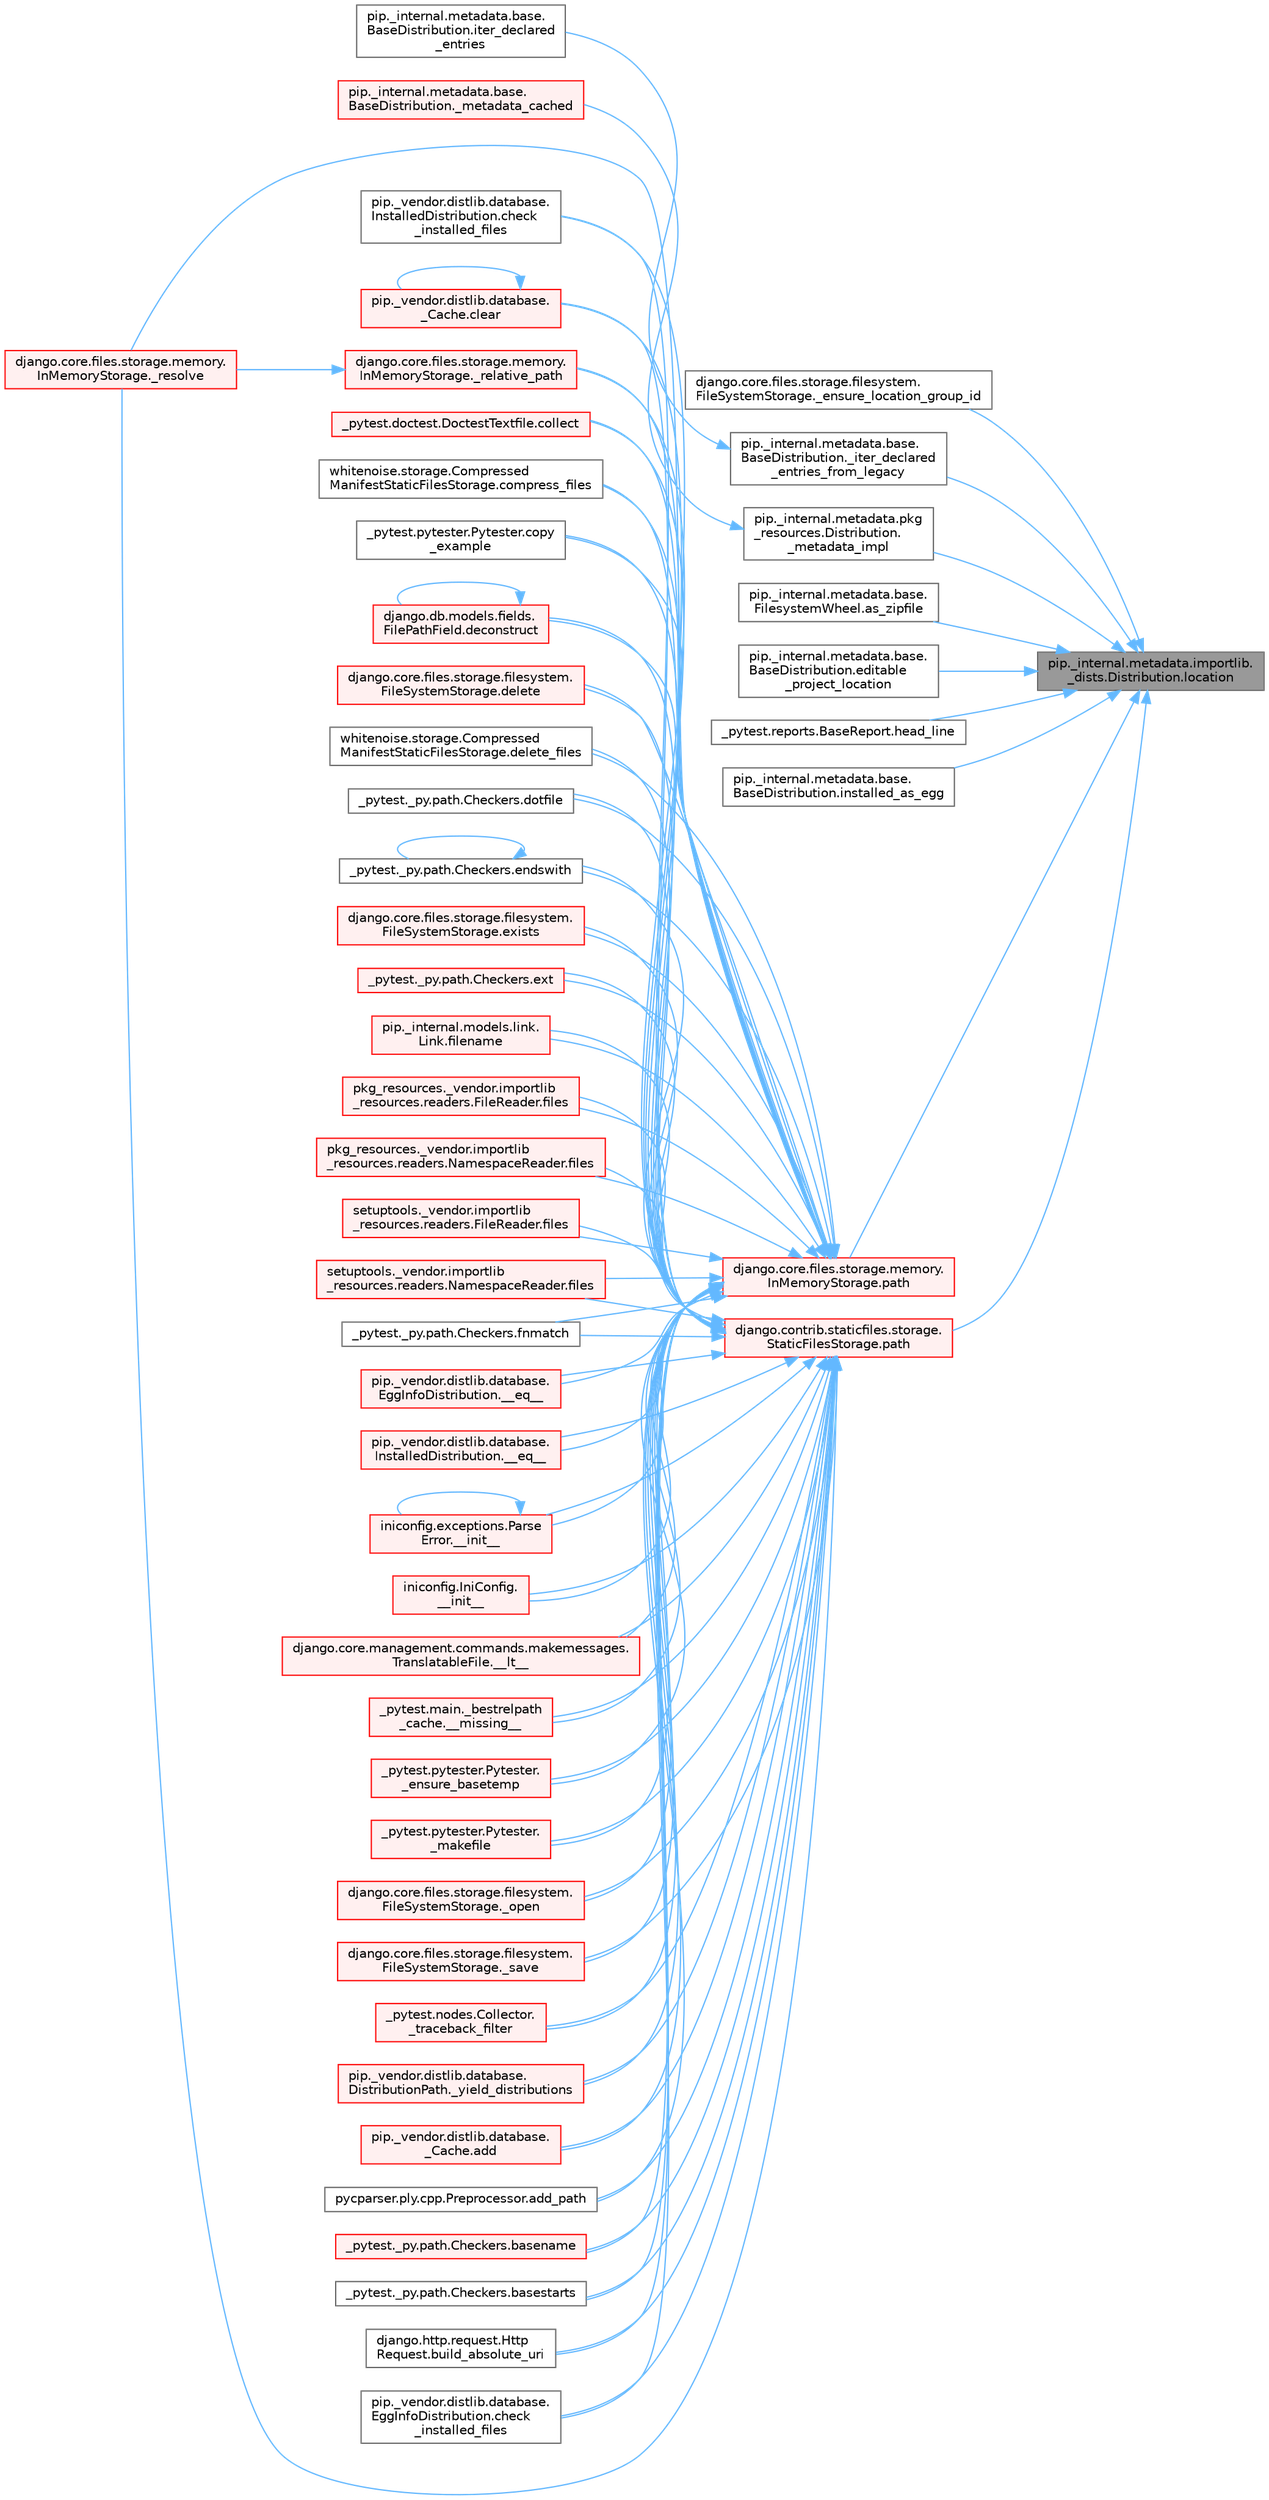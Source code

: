 digraph "pip._internal.metadata.importlib._dists.Distribution.location"
{
 // LATEX_PDF_SIZE
  bgcolor="transparent";
  edge [fontname=Helvetica,fontsize=10,labelfontname=Helvetica,labelfontsize=10];
  node [fontname=Helvetica,fontsize=10,shape=box,height=0.2,width=0.4];
  rankdir="RL";
  Node1 [id="Node000001",label="pip._internal.metadata.importlib.\l_dists.Distribution.location",height=0.2,width=0.4,color="gray40", fillcolor="grey60", style="filled", fontcolor="black",tooltip=" "];
  Node1 -> Node2 [id="edge1_Node000001_Node000002",dir="back",color="steelblue1",style="solid",tooltip=" "];
  Node2 [id="Node000002",label="django.core.files.storage.filesystem.\lFileSystemStorage._ensure_location_group_id",height=0.2,width=0.4,color="grey40", fillcolor="white", style="filled",URL="$classdjango_1_1core_1_1files_1_1storage_1_1filesystem_1_1_file_system_storage.html#ada5408450b8d45745c1b0e5f4525c6f4",tooltip=" "];
  Node1 -> Node3 [id="edge2_Node000001_Node000003",dir="back",color="steelblue1",style="solid",tooltip=" "];
  Node3 [id="Node000003",label="pip._internal.metadata.base.\lBaseDistribution._iter_declared\l_entries_from_legacy",height=0.2,width=0.4,color="grey40", fillcolor="white", style="filled",URL="$classpip_1_1__internal_1_1metadata_1_1base_1_1_base_distribution.html#afe1092a9a3492091a1532c8907ccd9e8",tooltip=" "];
  Node3 -> Node4 [id="edge3_Node000003_Node000004",dir="back",color="steelblue1",style="solid",tooltip=" "];
  Node4 [id="Node000004",label="pip._internal.metadata.base.\lBaseDistribution.iter_declared\l_entries",height=0.2,width=0.4,color="grey40", fillcolor="white", style="filled",URL="$classpip_1_1__internal_1_1metadata_1_1base_1_1_base_distribution.html#ad33966e99962529d5c28c9f24c0a4fbd",tooltip=" "];
  Node1 -> Node5 [id="edge4_Node000001_Node000005",dir="back",color="steelblue1",style="solid",tooltip=" "];
  Node5 [id="Node000005",label="pip._internal.metadata.pkg\l_resources.Distribution.\l_metadata_impl",height=0.2,width=0.4,color="grey40", fillcolor="white", style="filled",URL="$classpip_1_1__internal_1_1metadata_1_1pkg__resources_1_1_distribution.html#a7d4ae76260de7d1936446c407277ad5b",tooltip=" "];
  Node5 -> Node6 [id="edge5_Node000005_Node000006",dir="back",color="steelblue1",style="solid",tooltip=" "];
  Node6 [id="Node000006",label="pip._internal.metadata.base.\lBaseDistribution._metadata_cached",height=0.2,width=0.4,color="red", fillcolor="#FFF0F0", style="filled",URL="$classpip_1_1__internal_1_1metadata_1_1base_1_1_base_distribution.html#a12683b16870a097bbe854e4ee3364f7f",tooltip=" "];
  Node1 -> Node3097 [id="edge6_Node000001_Node003097",dir="back",color="steelblue1",style="solid",tooltip=" "];
  Node3097 [id="Node003097",label="pip._internal.metadata.base.\lFilesystemWheel.as_zipfile",height=0.2,width=0.4,color="grey40", fillcolor="white", style="filled",URL="$classpip_1_1__internal_1_1metadata_1_1base_1_1_filesystem_wheel.html#a2edf7e9c5613ec85a815971d9f55ac82",tooltip=" "];
  Node1 -> Node963 [id="edge7_Node000001_Node000963",dir="back",color="steelblue1",style="solid",tooltip=" "];
  Node963 [id="Node000963",label="pip._internal.metadata.base.\lBaseDistribution.editable\l_project_location",height=0.2,width=0.4,color="grey40", fillcolor="white", style="filled",URL="$classpip_1_1__internal_1_1metadata_1_1base_1_1_base_distribution.html#a59297eb536a210ff36a71d4dda673749",tooltip=" "];
  Node1 -> Node3098 [id="edge8_Node000001_Node003098",dir="back",color="steelblue1",style="solid",tooltip=" "];
  Node3098 [id="Node003098",label="_pytest.reports.BaseReport.head_line",height=0.2,width=0.4,color="grey40", fillcolor="white", style="filled",URL="$class__pytest_1_1reports_1_1_base_report.html#ab38fe6637e88a52912eecf01ee5df8c3",tooltip=" "];
  Node1 -> Node3099 [id="edge9_Node000001_Node003099",dir="back",color="steelblue1",style="solid",tooltip=" "];
  Node3099 [id="Node003099",label="pip._internal.metadata.base.\lBaseDistribution.installed_as_egg",height=0.2,width=0.4,color="grey40", fillcolor="white", style="filled",URL="$classpip_1_1__internal_1_1metadata_1_1base_1_1_base_distribution.html#ae45c6ee79afca720f5d75db9bd5ec658",tooltip=" "];
  Node1 -> Node3100 [id="edge10_Node000001_Node003100",dir="back",color="steelblue1",style="solid",tooltip=" "];
  Node3100 [id="Node003100",label="django.contrib.staticfiles.storage.\lStaticFilesStorage.path",height=0.2,width=0.4,color="red", fillcolor="#FFF0F0", style="filled",URL="$classdjango_1_1contrib_1_1staticfiles_1_1storage_1_1_static_files_storage.html#a4e96cc92fbde7423d1b74f3a50fc0bf6",tooltip=" "];
  Node3100 -> Node932 [id="edge11_Node003100_Node000932",dir="back",color="steelblue1",style="solid",tooltip=" "];
  Node932 [id="Node000932",label="pip._vendor.distlib.database.\lEggInfoDistribution.__eq__",height=0.2,width=0.4,color="red", fillcolor="#FFF0F0", style="filled",URL="$classpip_1_1__vendor_1_1distlib_1_1database_1_1_egg_info_distribution.html#ab083ac09aa8cf26eb5305f1359efe85b",tooltip=" "];
  Node3100 -> Node933 [id="edge12_Node003100_Node000933",dir="back",color="steelblue1",style="solid",tooltip=" "];
  Node933 [id="Node000933",label="pip._vendor.distlib.database.\lInstalledDistribution.__eq__",height=0.2,width=0.4,color="red", fillcolor="#FFF0F0", style="filled",URL="$classpip_1_1__vendor_1_1distlib_1_1database_1_1_installed_distribution.html#a391e6744a97d9fcc66ca038eb012c71d",tooltip=" "];
  Node3100 -> Node934 [id="edge13_Node003100_Node000934",dir="back",color="steelblue1",style="solid",tooltip=" "];
  Node934 [id="Node000934",label="iniconfig.exceptions.Parse\lError.__init__",height=0.2,width=0.4,color="red", fillcolor="#FFF0F0", style="filled",URL="$classiniconfig_1_1exceptions_1_1_parse_error.html#a2e7c0f14bebe4a18a5e76a6f2804874f",tooltip=" "];
  Node934 -> Node934 [id="edge14_Node000934_Node000934",dir="back",color="steelblue1",style="solid",tooltip=" "];
  Node3100 -> Node935 [id="edge15_Node003100_Node000935",dir="back",color="steelblue1",style="solid",tooltip=" "];
  Node935 [id="Node000935",label="iniconfig.IniConfig.\l__init__",height=0.2,width=0.4,color="red", fillcolor="#FFF0F0", style="filled",URL="$classiniconfig_1_1_ini_config.html#acedfdc6806378289ae0ba417db5d88a2",tooltip=" "];
  Node3100 -> Node936 [id="edge16_Node003100_Node000936",dir="back",color="steelblue1",style="solid",tooltip=" "];
  Node936 [id="Node000936",label="django.core.management.commands.makemessages.\lTranslatableFile.__lt__",height=0.2,width=0.4,color="red", fillcolor="#FFF0F0", style="filled",URL="$classdjango_1_1core_1_1management_1_1commands_1_1makemessages_1_1_translatable_file.html#a08e864271bf61ff017919a98cc250c40",tooltip=" "];
  Node3100 -> Node937 [id="edge17_Node003100_Node000937",dir="back",color="steelblue1",style="solid",tooltip=" "];
  Node937 [id="Node000937",label="_pytest.main._bestrelpath\l_cache.__missing__",height=0.2,width=0.4,color="red", fillcolor="#FFF0F0", style="filled",URL="$class__pytest_1_1main_1_1__bestrelpath__cache.html#ad20a80028e2b7c9be3360704d8455b5c",tooltip=" "];
  Node3100 -> Node939 [id="edge18_Node003100_Node000939",dir="back",color="steelblue1",style="solid",tooltip=" "];
  Node939 [id="Node000939",label="_pytest.pytester.Pytester.\l_ensure_basetemp",height=0.2,width=0.4,color="red", fillcolor="#FFF0F0", style="filled",URL="$class__pytest_1_1pytester_1_1_pytester.html#a0351682a9bda53abcddfe725386e43be",tooltip=" "];
  Node3100 -> Node943 [id="edge19_Node003100_Node000943",dir="back",color="steelblue1",style="solid",tooltip=" "];
  Node943 [id="Node000943",label="_pytest.pytester.Pytester.\l_makefile",height=0.2,width=0.4,color="red", fillcolor="#FFF0F0", style="filled",URL="$class__pytest_1_1pytester_1_1_pytester.html#a7a55c8d58e26455aa4fa8bc9c5d692c6",tooltip=" "];
  Node3100 -> Node956 [id="edge20_Node003100_Node000956",dir="back",color="steelblue1",style="solid",tooltip=" "];
  Node956 [id="Node000956",label="django.core.files.storage.filesystem.\lFileSystemStorage._open",height=0.2,width=0.4,color="red", fillcolor="#FFF0F0", style="filled",URL="$classdjango_1_1core_1_1files_1_1storage_1_1filesystem_1_1_file_system_storage.html#ae445f45c773bb251ff7fe2250623a527",tooltip=" "];
  Node3100 -> Node1171 [id="edge21_Node003100_Node001171",dir="back",color="steelblue1",style="solid",tooltip=" "];
  Node1171 [id="Node001171",label="django.core.files.storage.memory.\lInMemoryStorage._relative_path",height=0.2,width=0.4,color="red", fillcolor="#FFF0F0", style="filled",URL="$classdjango_1_1core_1_1files_1_1storage_1_1memory_1_1_in_memory_storage.html#ac55022122cbce7480d2544d78cb961a8",tooltip=" "];
  Node1171 -> Node1172 [id="edge22_Node001171_Node001172",dir="back",color="steelblue1",style="solid",tooltip=" "];
  Node1172 [id="Node001172",label="django.core.files.storage.memory.\lInMemoryStorage._resolve",height=0.2,width=0.4,color="red", fillcolor="#FFF0F0", style="filled",URL="$classdjango_1_1core_1_1files_1_1storage_1_1memory_1_1_in_memory_storage.html#a2bef8461f4f35675479c14e705ed4055",tooltip=" "];
  Node3100 -> Node1172 [id="edge23_Node003100_Node001172",dir="back",color="steelblue1",style="solid",tooltip=" "];
  Node3100 -> Node1476 [id="edge24_Node003100_Node001476",dir="back",color="steelblue1",style="solid",tooltip=" "];
  Node1476 [id="Node001476",label="django.core.files.storage.filesystem.\lFileSystemStorage._save",height=0.2,width=0.4,color="red", fillcolor="#FFF0F0", style="filled",URL="$classdjango_1_1core_1_1files_1_1storage_1_1filesystem_1_1_file_system_storage.html#adbe53c076907f538c9edd1ec24814172",tooltip=" "];
  Node3100 -> Node1477 [id="edge25_Node003100_Node001477",dir="back",color="steelblue1",style="solid",tooltip=" "];
  Node1477 [id="Node001477",label="_pytest.nodes.Collector.\l_traceback_filter",height=0.2,width=0.4,color="red", fillcolor="#FFF0F0", style="filled",URL="$class__pytest_1_1nodes_1_1_collector.html#ad51ffd1da24374414a47c458e2cf0ab2",tooltip=" "];
  Node3100 -> Node1480 [id="edge26_Node003100_Node001480",dir="back",color="steelblue1",style="solid",tooltip=" "];
  Node1480 [id="Node001480",label="pip._vendor.distlib.database.\lDistributionPath._yield_distributions",height=0.2,width=0.4,color="red", fillcolor="#FFF0F0", style="filled",URL="$classpip_1_1__vendor_1_1distlib_1_1database_1_1_distribution_path.html#a494115a6f67233269e152b17f28e499f",tooltip=" "];
  Node3100 -> Node1487 [id="edge27_Node003100_Node001487",dir="back",color="steelblue1",style="solid",tooltip=" "];
  Node1487 [id="Node001487",label="pip._vendor.distlib.database.\l_Cache.add",height=0.2,width=0.4,color="red", fillcolor="#FFF0F0", style="filled",URL="$classpip_1_1__vendor_1_1distlib_1_1database_1_1___cache.html#a9d96a00152b11f1163cd2cdf6626ae08",tooltip=" "];
  Node3100 -> Node1488 [id="edge28_Node003100_Node001488",dir="back",color="steelblue1",style="solid",tooltip=" "];
  Node1488 [id="Node001488",label="pycparser.ply.cpp.Preprocessor.add_path",height=0.2,width=0.4,color="grey40", fillcolor="white", style="filled",URL="$classpycparser_1_1ply_1_1cpp_1_1_preprocessor.html#adc4ae2a997c42b396a19f823546c4d52",tooltip=" "];
  Node3100 -> Node1489 [id="edge29_Node003100_Node001489",dir="back",color="steelblue1",style="solid",tooltip=" "];
  Node1489 [id="Node001489",label="_pytest._py.path.Checkers.basename",height=0.2,width=0.4,color="red", fillcolor="#FFF0F0", style="filled",URL="$class__pytest_1_1__py_1_1path_1_1_checkers.html#a5a659647ce281e4f0e46b4113485effe",tooltip=" "];
  Node3100 -> Node1490 [id="edge30_Node003100_Node001490",dir="back",color="steelblue1",style="solid",tooltip=" "];
  Node1490 [id="Node001490",label="_pytest._py.path.Checkers.basestarts",height=0.2,width=0.4,color="grey40", fillcolor="white", style="filled",URL="$class__pytest_1_1__py_1_1path_1_1_checkers.html#a6e314faf838abff8a7b29c772973ed6a",tooltip=" "];
  Node3100 -> Node1491 [id="edge31_Node003100_Node001491",dir="back",color="steelblue1",style="solid",tooltip=" "];
  Node1491 [id="Node001491",label="django.http.request.Http\lRequest.build_absolute_uri",height=0.2,width=0.4,color="grey40", fillcolor="white", style="filled",URL="$classdjango_1_1http_1_1request_1_1_http_request.html#a779e4388b7528ae2f94ae9da4f796d4c",tooltip=" "];
  Node3100 -> Node1492 [id="edge32_Node003100_Node001492",dir="back",color="steelblue1",style="solid",tooltip=" "];
  Node1492 [id="Node001492",label="pip._vendor.distlib.database.\lEggInfoDistribution.check\l_installed_files",height=0.2,width=0.4,color="grey40", fillcolor="white", style="filled",URL="$classpip_1_1__vendor_1_1distlib_1_1database_1_1_egg_info_distribution.html#a1e5196e3216b38c2ba44ba7c611d1871",tooltip=" "];
  Node3100 -> Node1493 [id="edge33_Node003100_Node001493",dir="back",color="steelblue1",style="solid",tooltip=" "];
  Node1493 [id="Node001493",label="pip._vendor.distlib.database.\lInstalledDistribution.check\l_installed_files",height=0.2,width=0.4,color="grey40", fillcolor="white", style="filled",URL="$classpip_1_1__vendor_1_1distlib_1_1database_1_1_installed_distribution.html#a0648e22de76cbd21e559677899136ffd",tooltip=" "];
  Node3100 -> Node1494 [id="edge34_Node003100_Node001494",dir="back",color="steelblue1",style="solid",tooltip=" "];
  Node1494 [id="Node001494",label="pip._vendor.distlib.database.\l_Cache.clear",height=0.2,width=0.4,color="red", fillcolor="#FFF0F0", style="filled",URL="$classpip_1_1__vendor_1_1distlib_1_1database_1_1___cache.html#af81ee07ea1881ddaf69c99c4a2c9df41",tooltip=" "];
  Node1494 -> Node1494 [id="edge35_Node001494_Node001494",dir="back",color="steelblue1",style="solid",tooltip=" "];
  Node3100 -> Node1495 [id="edge36_Node003100_Node001495",dir="back",color="steelblue1",style="solid",tooltip=" "];
  Node1495 [id="Node001495",label="_pytest.doctest.DoctestTextfile.collect",height=0.2,width=0.4,color="red", fillcolor="#FFF0F0", style="filled",URL="$class__pytest_1_1doctest_1_1_doctest_textfile.html#ae6208b7f680bfcadf752a86afb559045",tooltip=" "];
  Node3100 -> Node1496 [id="edge37_Node003100_Node001496",dir="back",color="steelblue1",style="solid",tooltip=" "];
  Node1496 [id="Node001496",label="whitenoise.storage.Compressed\lManifestStaticFilesStorage.compress_files",height=0.2,width=0.4,color="grey40", fillcolor="white", style="filled",URL="$classwhitenoise_1_1storage_1_1_compressed_manifest_static_files_storage.html#ae53c3846898af0ebb6a5e40b120f1514",tooltip=" "];
  Node3100 -> Node1497 [id="edge38_Node003100_Node001497",dir="back",color="steelblue1",style="solid",tooltip=" "];
  Node1497 [id="Node001497",label="_pytest.pytester.Pytester.copy\l_example",height=0.2,width=0.4,color="grey40", fillcolor="white", style="filled",URL="$class__pytest_1_1pytester_1_1_pytester.html#aeeae92470f10e16abb52e25a149a3eb0",tooltip=" "];
  Node3100 -> Node1498 [id="edge39_Node003100_Node001498",dir="back",color="steelblue1",style="solid",tooltip=" "];
  Node1498 [id="Node001498",label="django.db.models.fields.\lFilePathField.deconstruct",height=0.2,width=0.4,color="red", fillcolor="#FFF0F0", style="filled",URL="$classdjango_1_1db_1_1models_1_1fields_1_1_file_path_field.html#a6a89176a77b5299ca6414c601c62dcb0",tooltip=" "];
  Node1498 -> Node1498 [id="edge40_Node001498_Node001498",dir="back",color="steelblue1",style="solid",tooltip=" "];
  Node3100 -> Node1499 [id="edge41_Node003100_Node001499",dir="back",color="steelblue1",style="solid",tooltip=" "];
  Node1499 [id="Node001499",label="django.core.files.storage.filesystem.\lFileSystemStorage.delete",height=0.2,width=0.4,color="red", fillcolor="#FFF0F0", style="filled",URL="$classdjango_1_1core_1_1files_1_1storage_1_1filesystem_1_1_file_system_storage.html#a431299ec5a60dec64204ded735dcdc58",tooltip=" "];
  Node3100 -> Node1500 [id="edge42_Node003100_Node001500",dir="back",color="steelblue1",style="solid",tooltip=" "];
  Node1500 [id="Node001500",label="whitenoise.storage.Compressed\lManifestStaticFilesStorage.delete_files",height=0.2,width=0.4,color="grey40", fillcolor="white", style="filled",URL="$classwhitenoise_1_1storage_1_1_compressed_manifest_static_files_storage.html#a974e04fa2459d319d4454c913e7bb5bf",tooltip=" "];
  Node3100 -> Node1501 [id="edge43_Node003100_Node001501",dir="back",color="steelblue1",style="solid",tooltip=" "];
  Node1501 [id="Node001501",label="_pytest._py.path.Checkers.dotfile",height=0.2,width=0.4,color="grey40", fillcolor="white", style="filled",URL="$class__pytest_1_1__py_1_1path_1_1_checkers.html#a3b2a5f5c0688999dd77f4cc954080e1a",tooltip=" "];
  Node3100 -> Node1502 [id="edge44_Node003100_Node001502",dir="back",color="steelblue1",style="solid",tooltip=" "];
  Node1502 [id="Node001502",label="_pytest._py.path.Checkers.endswith",height=0.2,width=0.4,color="grey40", fillcolor="white", style="filled",URL="$class__pytest_1_1__py_1_1path_1_1_checkers.html#ab4cd87d3e5a9c97e9939ea9adb35020d",tooltip=" "];
  Node1502 -> Node1502 [id="edge45_Node001502_Node001502",dir="back",color="steelblue1",style="solid",tooltip=" "];
  Node3100 -> Node1503 [id="edge46_Node003100_Node001503",dir="back",color="steelblue1",style="solid",tooltip=" "];
  Node1503 [id="Node001503",label="django.core.files.storage.filesystem.\lFileSystemStorage.exists",height=0.2,width=0.4,color="red", fillcolor="#FFF0F0", style="filled",URL="$classdjango_1_1core_1_1files_1_1storage_1_1filesystem_1_1_file_system_storage.html#a09638d435096d0b39bdbeaed81148baa",tooltip=" "];
  Node3100 -> Node1504 [id="edge47_Node003100_Node001504",dir="back",color="steelblue1",style="solid",tooltip=" "];
  Node1504 [id="Node001504",label="_pytest._py.path.Checkers.ext",height=0.2,width=0.4,color="red", fillcolor="#FFF0F0", style="filled",URL="$class__pytest_1_1__py_1_1path_1_1_checkers.html#a5344ac440ba5ac53af0bca048031fbf2",tooltip=" "];
  Node3100 -> Node1546 [id="edge48_Node003100_Node001546",dir="back",color="steelblue1",style="solid",tooltip=" "];
  Node1546 [id="Node001546",label="pip._internal.models.link.\lLink.filename",height=0.2,width=0.4,color="red", fillcolor="#FFF0F0", style="filled",URL="$classpip_1_1__internal_1_1models_1_1link_1_1_link.html#a5fb02f5a5a42909c89a18745b74cf998",tooltip=" "];
  Node3100 -> Node2115 [id="edge49_Node003100_Node002115",dir="back",color="steelblue1",style="solid",tooltip=" "];
  Node2115 [id="Node002115",label="pkg_resources._vendor.importlib\l_resources.readers.FileReader.files",height=0.2,width=0.4,color="red", fillcolor="#FFF0F0", style="filled",URL="$classpkg__resources_1_1__vendor_1_1importlib__resources_1_1readers_1_1_file_reader.html#ac80e1e3a22d012bbfb5f1b7a753bab21",tooltip=" "];
  Node3100 -> Node2117 [id="edge50_Node003100_Node002117",dir="back",color="steelblue1",style="solid",tooltip=" "];
  Node2117 [id="Node002117",label="pkg_resources._vendor.importlib\l_resources.readers.NamespaceReader.files",height=0.2,width=0.4,color="red", fillcolor="#FFF0F0", style="filled",URL="$classpkg__resources_1_1__vendor_1_1importlib__resources_1_1readers_1_1_namespace_reader.html#ae68f8b2f076387226b18c4889de277cf",tooltip=" "];
  Node3100 -> Node2118 [id="edge51_Node003100_Node002118",dir="back",color="steelblue1",style="solid",tooltip=" "];
  Node2118 [id="Node002118",label="setuptools._vendor.importlib\l_resources.readers.FileReader.files",height=0.2,width=0.4,color="red", fillcolor="#FFF0F0", style="filled",URL="$classsetuptools_1_1__vendor_1_1importlib__resources_1_1readers_1_1_file_reader.html#a8536b477e2f4ed83ac20b58baace6b4c",tooltip=" "];
  Node3100 -> Node2119 [id="edge52_Node003100_Node002119",dir="back",color="steelblue1",style="solid",tooltip=" "];
  Node2119 [id="Node002119",label="setuptools._vendor.importlib\l_resources.readers.NamespaceReader.files",height=0.2,width=0.4,color="red", fillcolor="#FFF0F0", style="filled",URL="$classsetuptools_1_1__vendor_1_1importlib__resources_1_1readers_1_1_namespace_reader.html#a80c5b3a6ae3f4903c4db5bb312f2ae49",tooltip=" "];
  Node3100 -> Node2120 [id="edge53_Node003100_Node002120",dir="back",color="steelblue1",style="solid",tooltip=" "];
  Node2120 [id="Node002120",label="_pytest._py.path.Checkers.fnmatch",height=0.2,width=0.4,color="grey40", fillcolor="white", style="filled",URL="$class__pytest_1_1__py_1_1path_1_1_checkers.html#a0b386ae267c298f41cba0ad73265aa81",tooltip=" "];
  Node1 -> Node3101 [id="edge54_Node000001_Node003101",dir="back",color="steelblue1",style="solid",tooltip=" "];
  Node3101 [id="Node003101",label="django.core.files.storage.memory.\lInMemoryStorage.path",height=0.2,width=0.4,color="red", fillcolor="#FFF0F0", style="filled",URL="$classdjango_1_1core_1_1files_1_1storage_1_1memory_1_1_in_memory_storage.html#a466c8e28fd11839318d2e4454b8ef89f",tooltip=" "];
  Node3101 -> Node932 [id="edge55_Node003101_Node000932",dir="back",color="steelblue1",style="solid",tooltip=" "];
  Node3101 -> Node933 [id="edge56_Node003101_Node000933",dir="back",color="steelblue1",style="solid",tooltip=" "];
  Node3101 -> Node934 [id="edge57_Node003101_Node000934",dir="back",color="steelblue1",style="solid",tooltip=" "];
  Node3101 -> Node935 [id="edge58_Node003101_Node000935",dir="back",color="steelblue1",style="solid",tooltip=" "];
  Node3101 -> Node936 [id="edge59_Node003101_Node000936",dir="back",color="steelblue1",style="solid",tooltip=" "];
  Node3101 -> Node937 [id="edge60_Node003101_Node000937",dir="back",color="steelblue1",style="solid",tooltip=" "];
  Node3101 -> Node939 [id="edge61_Node003101_Node000939",dir="back",color="steelblue1",style="solid",tooltip=" "];
  Node3101 -> Node943 [id="edge62_Node003101_Node000943",dir="back",color="steelblue1",style="solid",tooltip=" "];
  Node3101 -> Node956 [id="edge63_Node003101_Node000956",dir="back",color="steelblue1",style="solid",tooltip=" "];
  Node3101 -> Node1171 [id="edge64_Node003101_Node001171",dir="back",color="steelblue1",style="solid",tooltip=" "];
  Node3101 -> Node1172 [id="edge65_Node003101_Node001172",dir="back",color="steelblue1",style="solid",tooltip=" "];
  Node3101 -> Node1476 [id="edge66_Node003101_Node001476",dir="back",color="steelblue1",style="solid",tooltip=" "];
  Node3101 -> Node1477 [id="edge67_Node003101_Node001477",dir="back",color="steelblue1",style="solid",tooltip=" "];
  Node3101 -> Node1480 [id="edge68_Node003101_Node001480",dir="back",color="steelblue1",style="solid",tooltip=" "];
  Node3101 -> Node1487 [id="edge69_Node003101_Node001487",dir="back",color="steelblue1",style="solid",tooltip=" "];
  Node3101 -> Node1488 [id="edge70_Node003101_Node001488",dir="back",color="steelblue1",style="solid",tooltip=" "];
  Node3101 -> Node1489 [id="edge71_Node003101_Node001489",dir="back",color="steelblue1",style="solid",tooltip=" "];
  Node3101 -> Node1490 [id="edge72_Node003101_Node001490",dir="back",color="steelblue1",style="solid",tooltip=" "];
  Node3101 -> Node1491 [id="edge73_Node003101_Node001491",dir="back",color="steelblue1",style="solid",tooltip=" "];
  Node3101 -> Node1492 [id="edge74_Node003101_Node001492",dir="back",color="steelblue1",style="solid",tooltip=" "];
  Node3101 -> Node1493 [id="edge75_Node003101_Node001493",dir="back",color="steelblue1",style="solid",tooltip=" "];
  Node3101 -> Node1494 [id="edge76_Node003101_Node001494",dir="back",color="steelblue1",style="solid",tooltip=" "];
  Node3101 -> Node1495 [id="edge77_Node003101_Node001495",dir="back",color="steelblue1",style="solid",tooltip=" "];
  Node3101 -> Node1496 [id="edge78_Node003101_Node001496",dir="back",color="steelblue1",style="solid",tooltip=" "];
  Node3101 -> Node1497 [id="edge79_Node003101_Node001497",dir="back",color="steelblue1",style="solid",tooltip=" "];
  Node3101 -> Node1498 [id="edge80_Node003101_Node001498",dir="back",color="steelblue1",style="solid",tooltip=" "];
  Node3101 -> Node1499 [id="edge81_Node003101_Node001499",dir="back",color="steelblue1",style="solid",tooltip=" "];
  Node3101 -> Node1500 [id="edge82_Node003101_Node001500",dir="back",color="steelblue1",style="solid",tooltip=" "];
  Node3101 -> Node1501 [id="edge83_Node003101_Node001501",dir="back",color="steelblue1",style="solid",tooltip=" "];
  Node3101 -> Node1502 [id="edge84_Node003101_Node001502",dir="back",color="steelblue1",style="solid",tooltip=" "];
  Node3101 -> Node1503 [id="edge85_Node003101_Node001503",dir="back",color="steelblue1",style="solid",tooltip=" "];
  Node3101 -> Node1504 [id="edge86_Node003101_Node001504",dir="back",color="steelblue1",style="solid",tooltip=" "];
  Node3101 -> Node1546 [id="edge87_Node003101_Node001546",dir="back",color="steelblue1",style="solid",tooltip=" "];
  Node3101 -> Node2115 [id="edge88_Node003101_Node002115",dir="back",color="steelblue1",style="solid",tooltip=" "];
  Node3101 -> Node2117 [id="edge89_Node003101_Node002117",dir="back",color="steelblue1",style="solid",tooltip=" "];
  Node3101 -> Node2118 [id="edge90_Node003101_Node002118",dir="back",color="steelblue1",style="solid",tooltip=" "];
  Node3101 -> Node2119 [id="edge91_Node003101_Node002119",dir="back",color="steelblue1",style="solid",tooltip=" "];
  Node3101 -> Node2120 [id="edge92_Node003101_Node002120",dir="back",color="steelblue1",style="solid",tooltip=" "];
}
